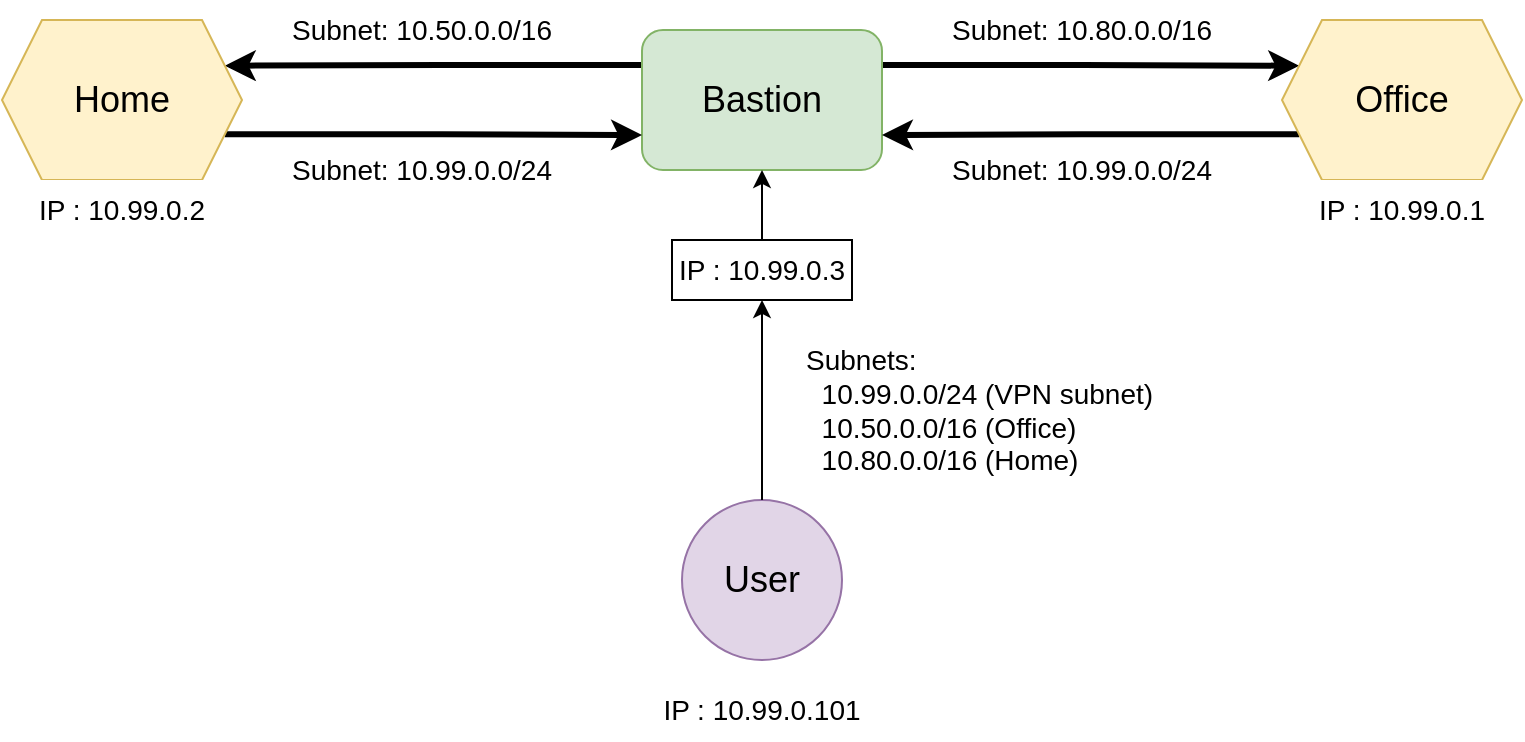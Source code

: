 <mxfile version="28.2.5">
  <diagram name="Page-1" id="PReVAzUGHZJKwu7NQt2U">
    <mxGraphModel dx="1610" dy="1174" grid="0" gridSize="10" guides="1" tooltips="1" connect="1" arrows="1" fold="1" page="0" pageScale="1" pageWidth="850" pageHeight="1100" math="0" shadow="0">
      <root>
        <mxCell id="0" />
        <mxCell id="1" parent="0" />
        <mxCell id="8R9ci4TioHa77e3TSnKA-14" style="edgeStyle=orthogonalEdgeStyle;rounded=0;orthogonalLoop=1;jettySize=auto;html=1;entryX=1;entryY=0.25;entryDx=0;entryDy=0;strokeWidth=3;exitX=0;exitY=0.25;exitDx=0;exitDy=0;" edge="1" parent="1" source="8R9ci4TioHa77e3TSnKA-1" target="8R9ci4TioHa77e3TSnKA-5">
          <mxGeometry relative="1" as="geometry" />
        </mxCell>
        <mxCell id="8R9ci4TioHa77e3TSnKA-15" style="edgeStyle=orthogonalEdgeStyle;rounded=0;orthogonalLoop=1;jettySize=auto;html=1;exitX=1;exitY=0.25;exitDx=0;exitDy=0;entryX=0;entryY=0.25;entryDx=0;entryDy=0;strokeWidth=3;" edge="1" parent="1" source="8R9ci4TioHa77e3TSnKA-1" target="8R9ci4TioHa77e3TSnKA-4">
          <mxGeometry relative="1" as="geometry" />
        </mxCell>
        <mxCell id="8R9ci4TioHa77e3TSnKA-1" value="Bastion" style="rounded=1;whiteSpace=wrap;html=1;fontSize=18;fillColor=#d5e8d4;strokeColor=#82b366;" vertex="1" parent="1">
          <mxGeometry x="270" y="215" width="120" height="70" as="geometry" />
        </mxCell>
        <mxCell id="8R9ci4TioHa77e3TSnKA-23" style="edgeStyle=orthogonalEdgeStyle;rounded=0;orthogonalLoop=1;jettySize=auto;html=1;exitX=0;exitY=0.75;exitDx=0;exitDy=0;entryX=1;entryY=0.75;entryDx=0;entryDy=0;strokeWidth=3;" edge="1" parent="1" source="8R9ci4TioHa77e3TSnKA-4" target="8R9ci4TioHa77e3TSnKA-1">
          <mxGeometry relative="1" as="geometry" />
        </mxCell>
        <mxCell id="8R9ci4TioHa77e3TSnKA-4" value="Office" style="shape=hexagon;perimeter=hexagonPerimeter2;whiteSpace=wrap;html=1;fixedSize=1;fontSize=18;fillColor=#fff2cc;strokeColor=#d6b656;" vertex="1" parent="1">
          <mxGeometry x="590" y="210" width="120" height="80" as="geometry" />
        </mxCell>
        <mxCell id="8R9ci4TioHa77e3TSnKA-22" style="edgeStyle=orthogonalEdgeStyle;rounded=0;orthogonalLoop=1;jettySize=auto;html=1;exitX=1;exitY=0.75;exitDx=0;exitDy=0;entryX=0;entryY=0.75;entryDx=0;entryDy=0;strokeWidth=3;" edge="1" parent="1" source="8R9ci4TioHa77e3TSnKA-5" target="8R9ci4TioHa77e3TSnKA-1">
          <mxGeometry relative="1" as="geometry" />
        </mxCell>
        <mxCell id="8R9ci4TioHa77e3TSnKA-5" value="Home" style="shape=hexagon;perimeter=hexagonPerimeter2;whiteSpace=wrap;html=1;fixedSize=1;fontSize=18;fillColor=#fff2cc;strokeColor=#d6b656;" vertex="1" parent="1">
          <mxGeometry x="-50" y="210" width="120" height="80" as="geometry" />
        </mxCell>
        <mxCell id="8R9ci4TioHa77e3TSnKA-19" style="edgeStyle=orthogonalEdgeStyle;rounded=0;orthogonalLoop=1;jettySize=auto;html=1;entryX=0.5;entryY=1;entryDx=0;entryDy=0;" edge="1" parent="1" source="8R9ci4TioHa77e3TSnKA-12" target="8R9ci4TioHa77e3TSnKA-1">
          <mxGeometry relative="1" as="geometry" />
        </mxCell>
        <mxCell id="8R9ci4TioHa77e3TSnKA-6" value="User" style="ellipse;whiteSpace=wrap;html=1;aspect=fixed;fontSize=18;fillColor=#e1d5e7;strokeColor=#9673a6;" vertex="1" parent="1">
          <mxGeometry x="290" y="450" width="80" height="80" as="geometry" />
        </mxCell>
        <mxCell id="8R9ci4TioHa77e3TSnKA-11" value="IP : 10.99.0.2" style="text;html=1;align=center;verticalAlign=middle;whiteSpace=wrap;rounded=0;fontSize=14;fillColor=default;" vertex="1" parent="1">
          <mxGeometry x="-35" y="290" width="90" height="30" as="geometry" />
        </mxCell>
        <mxCell id="8R9ci4TioHa77e3TSnKA-13" value="IP : 10.99.0.1" style="text;html=1;align=center;verticalAlign=middle;whiteSpace=wrap;rounded=0;fontSize=14;fillColor=default;" vertex="1" parent="1">
          <mxGeometry x="605" y="290" width="90" height="30" as="geometry" />
        </mxCell>
        <mxCell id="8R9ci4TioHa77e3TSnKA-16" value="IP : 10.99.0.101" style="text;html=1;align=center;verticalAlign=middle;whiteSpace=wrap;rounded=0;fontSize=14;" vertex="1" parent="1">
          <mxGeometry x="270" y="540" width="120" height="30" as="geometry" />
        </mxCell>
        <mxCell id="8R9ci4TioHa77e3TSnKA-17" value="Subnet: 10.50.0.0/16" style="text;html=1;align=center;verticalAlign=middle;whiteSpace=wrap;rounded=0;fontSize=14;fillColor=default;" vertex="1" parent="1">
          <mxGeometry x="80" y="200" width="160" height="30" as="geometry" />
        </mxCell>
        <mxCell id="8R9ci4TioHa77e3TSnKA-18" value="Subnet: 10.80.0.0/16" style="text;html=1;align=center;verticalAlign=middle;whiteSpace=wrap;rounded=0;fontSize=14;fillColor=default;" vertex="1" parent="1">
          <mxGeometry x="410" y="200" width="160" height="30" as="geometry" />
        </mxCell>
        <mxCell id="8R9ci4TioHa77e3TSnKA-20" value="Subnets:&amp;nbsp;&lt;div&gt;&lt;div&gt;&amp;nbsp; 10.99.0.0/24 (VPN subnet)&lt;/div&gt;&lt;div&gt;&amp;nbsp; 10.50.0.0/16 (Office)&lt;/div&gt;&lt;div&gt;&amp;nbsp; 10.80.0.0/16 (Home)&lt;/div&gt;&lt;/div&gt;" style="text;html=1;align=left;verticalAlign=middle;whiteSpace=wrap;rounded=0;fontSize=14;fillColor=default;" vertex="1" parent="1">
          <mxGeometry x="350" y="360" width="180" height="90" as="geometry" />
        </mxCell>
        <mxCell id="8R9ci4TioHa77e3TSnKA-21" value="" style="edgeStyle=orthogonalEdgeStyle;rounded=0;orthogonalLoop=1;jettySize=auto;html=1;entryX=0.5;entryY=1;entryDx=0;entryDy=0;" edge="1" parent="1" source="8R9ci4TioHa77e3TSnKA-6" target="8R9ci4TioHa77e3TSnKA-12">
          <mxGeometry relative="1" as="geometry">
            <mxPoint x="330" y="450" as="sourcePoint" />
            <mxPoint x="330" y="285" as="targetPoint" />
          </mxGeometry>
        </mxCell>
        <mxCell id="8R9ci4TioHa77e3TSnKA-12" value="IP : 10.99.0.3" style="text;html=1;align=center;verticalAlign=middle;whiteSpace=wrap;rounded=0;fontSize=14;fillColor=default;strokeColor=default;" vertex="1" parent="1">
          <mxGeometry x="285" y="320" width="90" height="30" as="geometry" />
        </mxCell>
        <mxCell id="8R9ci4TioHa77e3TSnKA-24" value="Subnet: 10.99.0.0/24" style="text;html=1;align=center;verticalAlign=middle;whiteSpace=wrap;rounded=0;fontSize=14;fillColor=default;" vertex="1" parent="1">
          <mxGeometry x="80" y="270" width="160" height="30" as="geometry" />
        </mxCell>
        <mxCell id="8R9ci4TioHa77e3TSnKA-25" value="Subnet: 10.99.0.0/24" style="text;html=1;align=center;verticalAlign=middle;whiteSpace=wrap;rounded=0;fontSize=14;fillColor=default;" vertex="1" parent="1">
          <mxGeometry x="410" y="270" width="160" height="30" as="geometry" />
        </mxCell>
      </root>
    </mxGraphModel>
  </diagram>
</mxfile>
